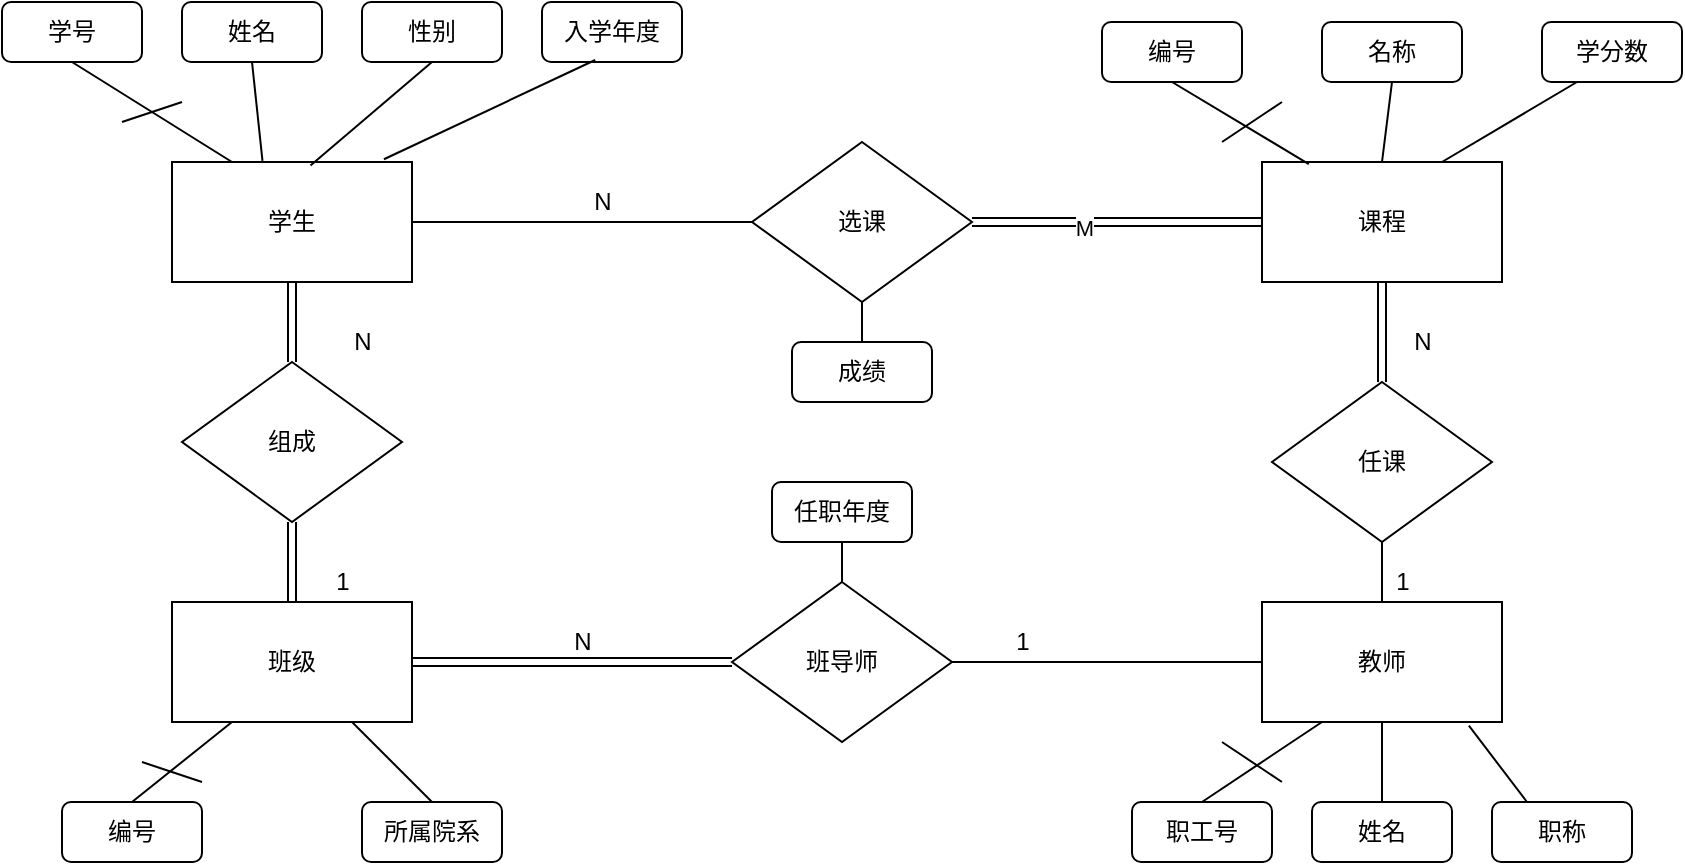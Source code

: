 <mxfile version="15.7.3" type="device"><diagram id="fQVOy5yc8Q2338D3bNN2" name="Page-1"><mxGraphModel dx="1035" dy="547" grid="1" gridSize="10" guides="1" tooltips="1" connect="1" arrows="1" fold="1" page="1" pageScale="1" pageWidth="1169" pageHeight="827" math="0" shadow="0"><root><mxCell id="0"/><mxCell id="1" parent="0"/><mxCell id="bDWZ7dCfmcelGVOaWVv9-1" value="选课" style="rhombus;whiteSpace=wrap;html=1;" vertex="1" parent="1"><mxGeometry x="465" y="140" width="110" height="80" as="geometry"/></mxCell><mxCell id="bDWZ7dCfmcelGVOaWVv9-3" value="任课" style="rhombus;whiteSpace=wrap;html=1;" vertex="1" parent="1"><mxGeometry x="725" y="260" width="110" height="80" as="geometry"/></mxCell><mxCell id="bDWZ7dCfmcelGVOaWVv9-4" value="班导师" style="rhombus;whiteSpace=wrap;html=1;" vertex="1" parent="1"><mxGeometry x="455" y="360" width="110" height="80" as="geometry"/></mxCell><mxCell id="bDWZ7dCfmcelGVOaWVv9-5" value="组成" style="rhombus;whiteSpace=wrap;html=1;" vertex="1" parent="1"><mxGeometry x="180" y="250" width="110" height="80" as="geometry"/></mxCell><mxCell id="bDWZ7dCfmcelGVOaWVv9-6" value="班级" style="rounded=0;whiteSpace=wrap;html=1;" vertex="1" parent="1"><mxGeometry x="175" y="370" width="120" height="60" as="geometry"/></mxCell><mxCell id="bDWZ7dCfmcelGVOaWVv9-7" value="课程" style="rounded=0;whiteSpace=wrap;html=1;" vertex="1" parent="1"><mxGeometry x="720" y="150" width="120" height="60" as="geometry"/></mxCell><mxCell id="bDWZ7dCfmcelGVOaWVv9-8" value="学生" style="rounded=0;whiteSpace=wrap;html=1;" vertex="1" parent="1"><mxGeometry x="175" y="150" width="120" height="60" as="geometry"/></mxCell><mxCell id="bDWZ7dCfmcelGVOaWVv9-9" value="教师" style="rounded=0;whiteSpace=wrap;html=1;" vertex="1" parent="1"><mxGeometry x="720" y="370" width="120" height="60" as="geometry"/></mxCell><mxCell id="bDWZ7dCfmcelGVOaWVv9-10" value="学号" style="rounded=1;whiteSpace=wrap;html=1;" vertex="1" parent="1"><mxGeometry x="90" y="70" width="70" height="30" as="geometry"/></mxCell><mxCell id="bDWZ7dCfmcelGVOaWVv9-11" value="姓名" style="rounded=1;whiteSpace=wrap;html=1;" vertex="1" parent="1"><mxGeometry x="180" y="70" width="70" height="30" as="geometry"/></mxCell><mxCell id="bDWZ7dCfmcelGVOaWVv9-12" value="性别" style="rounded=1;whiteSpace=wrap;html=1;" vertex="1" parent="1"><mxGeometry x="270" y="70" width="70" height="30" as="geometry"/></mxCell><mxCell id="bDWZ7dCfmcelGVOaWVv9-13" value="入学年度" style="rounded=1;whiteSpace=wrap;html=1;" vertex="1" parent="1"><mxGeometry x="360" y="70" width="70" height="30" as="geometry"/></mxCell><mxCell id="bDWZ7dCfmcelGVOaWVv9-14" value="学分数" style="rounded=1;whiteSpace=wrap;html=1;" vertex="1" parent="1"><mxGeometry x="860" y="80" width="70" height="30" as="geometry"/></mxCell><mxCell id="bDWZ7dCfmcelGVOaWVv9-15" value="名称" style="rounded=1;whiteSpace=wrap;html=1;" vertex="1" parent="1"><mxGeometry x="750" y="80" width="70" height="30" as="geometry"/></mxCell><mxCell id="bDWZ7dCfmcelGVOaWVv9-16" value="编号" style="rounded=1;whiteSpace=wrap;html=1;" vertex="1" parent="1"><mxGeometry x="640" y="80" width="70" height="30" as="geometry"/></mxCell><mxCell id="bDWZ7dCfmcelGVOaWVv9-17" value="任职年度" style="rounded=1;whiteSpace=wrap;html=1;" vertex="1" parent="1"><mxGeometry x="475" y="310" width="70" height="30" as="geometry"/></mxCell><mxCell id="bDWZ7dCfmcelGVOaWVv9-18" value="成绩" style="rounded=1;whiteSpace=wrap;html=1;" vertex="1" parent="1"><mxGeometry x="485" y="240" width="70" height="30" as="geometry"/></mxCell><mxCell id="bDWZ7dCfmcelGVOaWVv9-20" value="所属院系" style="rounded=1;whiteSpace=wrap;html=1;" vertex="1" parent="1"><mxGeometry x="270" y="470" width="70" height="30" as="geometry"/></mxCell><mxCell id="bDWZ7dCfmcelGVOaWVv9-21" value="编号" style="rounded=1;whiteSpace=wrap;html=1;" vertex="1" parent="1"><mxGeometry x="120" y="470" width="70" height="30" as="geometry"/></mxCell><mxCell id="bDWZ7dCfmcelGVOaWVv9-22" value="职称" style="rounded=1;whiteSpace=wrap;html=1;" vertex="1" parent="1"><mxGeometry x="835" y="470" width="70" height="30" as="geometry"/></mxCell><mxCell id="bDWZ7dCfmcelGVOaWVv9-23" value="姓名" style="rounded=1;whiteSpace=wrap;html=1;" vertex="1" parent="1"><mxGeometry x="745" y="470" width="70" height="30" as="geometry"/></mxCell><mxCell id="bDWZ7dCfmcelGVOaWVv9-24" value="职工号" style="rounded=1;whiteSpace=wrap;html=1;" vertex="1" parent="1"><mxGeometry x="655" y="470" width="70" height="30" as="geometry"/></mxCell><mxCell id="bDWZ7dCfmcelGVOaWVv9-25" value="" style="shape=link;html=1;rounded=0;entryX=0;entryY=0.5;entryDx=0;entryDy=0;exitX=1;exitY=0.5;exitDx=0;exitDy=0;" edge="1" parent="1" source="bDWZ7dCfmcelGVOaWVv9-1" target="bDWZ7dCfmcelGVOaWVv9-7"><mxGeometry width="100" relative="1" as="geometry"><mxPoint x="480" y="280" as="sourcePoint"/><mxPoint x="580" y="280" as="targetPoint"/><Array as="points"><mxPoint x="650" y="180"/></Array></mxGeometry></mxCell><mxCell id="bDWZ7dCfmcelGVOaWVv9-26" value="M" style="edgeLabel;html=1;align=center;verticalAlign=middle;resizable=0;points=[];" vertex="1" connectable="0" parent="bDWZ7dCfmcelGVOaWVv9-25"><mxGeometry x="-0.236" y="-3" relative="1" as="geometry"><mxPoint as="offset"/></mxGeometry></mxCell><mxCell id="bDWZ7dCfmcelGVOaWVv9-27" value="" style="shape=link;html=1;rounded=0;entryX=0.5;entryY=1;entryDx=0;entryDy=0;" edge="1" parent="1" source="bDWZ7dCfmcelGVOaWVv9-3" target="bDWZ7dCfmcelGVOaWVv9-7"><mxGeometry width="100" relative="1" as="geometry"><mxPoint x="480" y="280" as="sourcePoint"/><mxPoint x="580" y="280" as="targetPoint"/></mxGeometry></mxCell><mxCell id="bDWZ7dCfmcelGVOaWVv9-28" value="N" style="text;html=1;align=center;verticalAlign=middle;resizable=0;points=[];autosize=1;strokeColor=none;fillColor=none;" vertex="1" parent="1"><mxGeometry x="790" y="230" width="20" height="20" as="geometry"/></mxCell><mxCell id="bDWZ7dCfmcelGVOaWVv9-30" value="" style="endArrow=none;html=1;rounded=0;entryX=0.5;entryY=1;entryDx=0;entryDy=0;exitX=0.5;exitY=0;exitDx=0;exitDy=0;" edge="1" parent="1" source="bDWZ7dCfmcelGVOaWVv9-9" target="bDWZ7dCfmcelGVOaWVv9-3"><mxGeometry width="50" height="50" relative="1" as="geometry"><mxPoint x="500" y="310" as="sourcePoint"/><mxPoint x="550" y="260" as="targetPoint"/></mxGeometry></mxCell><mxCell id="bDWZ7dCfmcelGVOaWVv9-31" value="1" style="text;html=1;align=center;verticalAlign=middle;resizable=0;points=[];autosize=1;strokeColor=none;fillColor=none;" vertex="1" parent="1"><mxGeometry x="780" y="350" width="20" height="20" as="geometry"/></mxCell><mxCell id="bDWZ7dCfmcelGVOaWVv9-32" value="" style="endArrow=none;html=1;rounded=0;entryX=0;entryY=0.5;entryDx=0;entryDy=0;exitX=1;exitY=0.5;exitDx=0;exitDy=0;" edge="1" parent="1" source="bDWZ7dCfmcelGVOaWVv9-4" target="bDWZ7dCfmcelGVOaWVv9-9"><mxGeometry width="50" height="50" relative="1" as="geometry"><mxPoint x="500" y="310" as="sourcePoint"/><mxPoint x="550" y="260" as="targetPoint"/></mxGeometry></mxCell><mxCell id="bDWZ7dCfmcelGVOaWVv9-33" value="1" style="text;html=1;align=center;verticalAlign=middle;resizable=0;points=[];autosize=1;strokeColor=none;fillColor=none;" vertex="1" parent="1"><mxGeometry x="590" y="380" width="20" height="20" as="geometry"/></mxCell><mxCell id="bDWZ7dCfmcelGVOaWVv9-36" value="" style="endArrow=none;html=1;rounded=0;exitX=0;exitY=0.5;exitDx=0;exitDy=0;entryX=1;entryY=0.5;entryDx=0;entryDy=0;" edge="1" parent="1" source="bDWZ7dCfmcelGVOaWVv9-1" target="bDWZ7dCfmcelGVOaWVv9-8"><mxGeometry width="50" height="50" relative="1" as="geometry"><mxPoint x="500" y="310" as="sourcePoint"/><mxPoint x="550" y="260" as="targetPoint"/></mxGeometry></mxCell><mxCell id="bDWZ7dCfmcelGVOaWVv9-37" value="N" style="text;html=1;align=center;verticalAlign=middle;resizable=0;points=[];autosize=1;strokeColor=none;fillColor=none;" vertex="1" parent="1"><mxGeometry x="380" y="160" width="20" height="20" as="geometry"/></mxCell><mxCell id="bDWZ7dCfmcelGVOaWVv9-38" value="" style="endArrow=none;html=1;rounded=0;entryX=0.5;entryY=1;entryDx=0;entryDy=0;exitX=0.5;exitY=0;exitDx=0;exitDy=0;" edge="1" parent="1" source="bDWZ7dCfmcelGVOaWVv9-18" target="bDWZ7dCfmcelGVOaWVv9-1"><mxGeometry width="50" height="50" relative="1" as="geometry"><mxPoint x="500" y="310" as="sourcePoint"/><mxPoint x="550" y="260" as="targetPoint"/></mxGeometry></mxCell><mxCell id="bDWZ7dCfmcelGVOaWVv9-39" value="" style="endArrow=none;html=1;rounded=0;exitX=0.5;exitY=0;exitDx=0;exitDy=0;" edge="1" parent="1" source="bDWZ7dCfmcelGVOaWVv9-4" target="bDWZ7dCfmcelGVOaWVv9-17"><mxGeometry width="50" height="50" relative="1" as="geometry"><mxPoint x="500" y="310" as="sourcePoint"/><mxPoint x="550" y="260" as="targetPoint"/></mxGeometry></mxCell><mxCell id="bDWZ7dCfmcelGVOaWVv9-40" value="" style="shape=link;html=1;rounded=0;entryX=0;entryY=0.5;entryDx=0;entryDy=0;exitX=1;exitY=0.5;exitDx=0;exitDy=0;" edge="1" parent="1" source="bDWZ7dCfmcelGVOaWVv9-6" target="bDWZ7dCfmcelGVOaWVv9-4"><mxGeometry width="100" relative="1" as="geometry"><mxPoint x="480" y="280" as="sourcePoint"/><mxPoint x="580" y="280" as="targetPoint"/></mxGeometry></mxCell><mxCell id="bDWZ7dCfmcelGVOaWVv9-41" value="" style="shape=link;html=1;rounded=0;exitX=0.5;exitY=0;exitDx=0;exitDy=0;entryX=0.5;entryY=1;entryDx=0;entryDy=0;" edge="1" parent="1" source="bDWZ7dCfmcelGVOaWVv9-6" target="bDWZ7dCfmcelGVOaWVv9-5"><mxGeometry width="100" relative="1" as="geometry"><mxPoint x="480" y="280" as="sourcePoint"/><mxPoint x="580" y="280" as="targetPoint"/></mxGeometry></mxCell><mxCell id="bDWZ7dCfmcelGVOaWVv9-42" value="" style="shape=link;html=1;rounded=0;exitX=0.5;exitY=1;exitDx=0;exitDy=0;entryX=0.5;entryY=0;entryDx=0;entryDy=0;" edge="1" parent="1" source="bDWZ7dCfmcelGVOaWVv9-8" target="bDWZ7dCfmcelGVOaWVv9-5"><mxGeometry width="100" relative="1" as="geometry"><mxPoint x="480" y="280" as="sourcePoint"/><mxPoint x="580" y="280" as="targetPoint"/></mxGeometry></mxCell><mxCell id="bDWZ7dCfmcelGVOaWVv9-43" value="N" style="text;html=1;align=center;verticalAlign=middle;resizable=0;points=[];autosize=1;strokeColor=none;fillColor=none;" vertex="1" parent="1"><mxGeometry x="260" y="230" width="20" height="20" as="geometry"/></mxCell><mxCell id="bDWZ7dCfmcelGVOaWVv9-44" value="1" style="text;html=1;align=center;verticalAlign=middle;resizable=0;points=[];autosize=1;strokeColor=none;fillColor=none;" vertex="1" parent="1"><mxGeometry x="250" y="350" width="20" height="20" as="geometry"/></mxCell><mxCell id="bDWZ7dCfmcelGVOaWVv9-45" value="" style="endArrow=none;html=1;rounded=0;exitX=0.25;exitY=1;exitDx=0;exitDy=0;entryX=0.5;entryY=0;entryDx=0;entryDy=0;" edge="1" parent="1" source="bDWZ7dCfmcelGVOaWVv9-6" target="bDWZ7dCfmcelGVOaWVv9-21"><mxGeometry width="50" height="50" relative="1" as="geometry"><mxPoint x="500" y="310" as="sourcePoint"/><mxPoint x="550" y="260" as="targetPoint"/></mxGeometry></mxCell><mxCell id="bDWZ7dCfmcelGVOaWVv9-46" value="" style="endArrow=none;html=1;rounded=0;exitX=0.75;exitY=1;exitDx=0;exitDy=0;entryX=0.5;entryY=0;entryDx=0;entryDy=0;" edge="1" parent="1" source="bDWZ7dCfmcelGVOaWVv9-6" target="bDWZ7dCfmcelGVOaWVv9-20"><mxGeometry width="50" height="50" relative="1" as="geometry"><mxPoint x="215" y="440" as="sourcePoint"/><mxPoint x="165" y="480" as="targetPoint"/></mxGeometry></mxCell><mxCell id="bDWZ7dCfmcelGVOaWVv9-47" value="" style="endArrow=none;html=1;rounded=0;exitX=0.5;exitY=1;exitDx=0;exitDy=0;entryX=0.25;entryY=0;entryDx=0;entryDy=0;" edge="1" parent="1" source="bDWZ7dCfmcelGVOaWVv9-10" target="bDWZ7dCfmcelGVOaWVv9-8"><mxGeometry width="50" height="50" relative="1" as="geometry"><mxPoint x="225" y="450" as="sourcePoint"/><mxPoint x="175" y="490" as="targetPoint"/></mxGeometry></mxCell><mxCell id="bDWZ7dCfmcelGVOaWVv9-48" value="" style="endArrow=none;html=1;rounded=0;exitX=0.5;exitY=1;exitDx=0;exitDy=0;entryX=0.377;entryY=-0.01;entryDx=0;entryDy=0;entryPerimeter=0;" edge="1" parent="1" source="bDWZ7dCfmcelGVOaWVv9-11" target="bDWZ7dCfmcelGVOaWVv9-8"><mxGeometry width="50" height="50" relative="1" as="geometry"><mxPoint x="270" y="110" as="sourcePoint"/><mxPoint x="220" y="150" as="targetPoint"/></mxGeometry></mxCell><mxCell id="bDWZ7dCfmcelGVOaWVv9-49" value="" style="endArrow=none;html=1;rounded=0;exitX=0.5;exitY=1;exitDx=0;exitDy=0;entryX=0.577;entryY=0.03;entryDx=0;entryDy=0;entryPerimeter=0;" edge="1" parent="1" source="bDWZ7dCfmcelGVOaWVv9-12" target="bDWZ7dCfmcelGVOaWVv9-8"><mxGeometry width="50" height="50" relative="1" as="geometry"><mxPoint x="225" y="110" as="sourcePoint"/><mxPoint x="230.24" y="159.4" as="targetPoint"/></mxGeometry></mxCell><mxCell id="bDWZ7dCfmcelGVOaWVv9-50" value="" style="endArrow=none;html=1;rounded=0;exitX=0.38;exitY=0.967;exitDx=0;exitDy=0;entryX=0.883;entryY=-0.023;entryDx=0;entryDy=0;entryPerimeter=0;exitPerimeter=0;" edge="1" parent="1" source="bDWZ7dCfmcelGVOaWVv9-13" target="bDWZ7dCfmcelGVOaWVv9-8"><mxGeometry width="50" height="50" relative="1" as="geometry"><mxPoint x="235" y="120" as="sourcePoint"/><mxPoint x="240.24" y="169.4" as="targetPoint"/></mxGeometry></mxCell><mxCell id="bDWZ7dCfmcelGVOaWVv9-51" value="" style="endArrow=none;html=1;rounded=0;exitX=0.5;exitY=1;exitDx=0;exitDy=0;entryX=0.195;entryY=0.017;entryDx=0;entryDy=0;entryPerimeter=0;" edge="1" parent="1" source="bDWZ7dCfmcelGVOaWVv9-16" target="bDWZ7dCfmcelGVOaWVv9-7"><mxGeometry width="50" height="50" relative="1" as="geometry"><mxPoint x="687.38" y="110" as="sourcePoint"/><mxPoint x="692.62" y="159.4" as="targetPoint"/></mxGeometry></mxCell><mxCell id="bDWZ7dCfmcelGVOaWVv9-52" value="" style="endArrow=none;html=1;rounded=0;exitX=0.5;exitY=1;exitDx=0;exitDy=0;entryX=0.5;entryY=0;entryDx=0;entryDy=0;" edge="1" parent="1" source="bDWZ7dCfmcelGVOaWVv9-15" target="bDWZ7dCfmcelGVOaWVv9-7"><mxGeometry width="50" height="50" relative="1" as="geometry"><mxPoint x="685" y="120" as="sourcePoint"/><mxPoint x="753.4" y="161.02" as="targetPoint"/></mxGeometry></mxCell><mxCell id="bDWZ7dCfmcelGVOaWVv9-53" value="" style="endArrow=none;html=1;rounded=0;exitX=0.25;exitY=1;exitDx=0;exitDy=0;entryX=0.75;entryY=0;entryDx=0;entryDy=0;" edge="1" parent="1" source="bDWZ7dCfmcelGVOaWVv9-14" target="bDWZ7dCfmcelGVOaWVv9-7"><mxGeometry width="50" height="50" relative="1" as="geometry"><mxPoint x="695" y="130" as="sourcePoint"/><mxPoint x="763.4" y="171.02" as="targetPoint"/></mxGeometry></mxCell><mxCell id="bDWZ7dCfmcelGVOaWVv9-54" value="" style="endArrow=none;html=1;rounded=0;exitX=0.25;exitY=1;exitDx=0;exitDy=0;entryX=0.5;entryY=0;entryDx=0;entryDy=0;" edge="1" parent="1" source="bDWZ7dCfmcelGVOaWVv9-9" target="bDWZ7dCfmcelGVOaWVv9-24"><mxGeometry width="50" height="50" relative="1" as="geometry"><mxPoint x="705" y="140" as="sourcePoint"/><mxPoint x="773.4" y="181.02" as="targetPoint"/></mxGeometry></mxCell><mxCell id="bDWZ7dCfmcelGVOaWVv9-55" value="" style="endArrow=none;html=1;rounded=0;exitX=0.862;exitY=1.03;exitDx=0;exitDy=0;entryX=0.25;entryY=0;entryDx=0;entryDy=0;exitPerimeter=0;" edge="1" parent="1" source="bDWZ7dCfmcelGVOaWVv9-9" target="bDWZ7dCfmcelGVOaWVv9-22"><mxGeometry width="50" height="50" relative="1" as="geometry"><mxPoint x="760" y="440" as="sourcePoint"/><mxPoint x="700" y="480" as="targetPoint"/></mxGeometry></mxCell><mxCell id="bDWZ7dCfmcelGVOaWVv9-56" value="" style="endArrow=none;html=1;rounded=0;exitX=0.5;exitY=1;exitDx=0;exitDy=0;" edge="1" parent="1" source="bDWZ7dCfmcelGVOaWVv9-9" target="bDWZ7dCfmcelGVOaWVv9-23"><mxGeometry width="50" height="50" relative="1" as="geometry"><mxPoint x="770" y="450" as="sourcePoint"/><mxPoint x="710" y="490" as="targetPoint"/></mxGeometry></mxCell><mxCell id="bDWZ7dCfmcelGVOaWVv9-57" value="N" style="text;html=1;align=center;verticalAlign=middle;resizable=0;points=[];autosize=1;strokeColor=none;fillColor=none;" vertex="1" parent="1"><mxGeometry x="370" y="380" width="20" height="20" as="geometry"/></mxCell><mxCell id="bDWZ7dCfmcelGVOaWVv9-58" value="" style="endArrow=none;html=1;rounded=0;" edge="1" parent="1"><mxGeometry width="50" height="50" relative="1" as="geometry"><mxPoint x="160" y="450" as="sourcePoint"/><mxPoint x="190" y="460" as="targetPoint"/></mxGeometry></mxCell><mxCell id="bDWZ7dCfmcelGVOaWVv9-59" value="" style="endArrow=none;html=1;rounded=0;" edge="1" parent="1"><mxGeometry width="50" height="50" relative="1" as="geometry"><mxPoint x="150" y="130" as="sourcePoint"/><mxPoint x="180" y="120" as="targetPoint"/></mxGeometry></mxCell><mxCell id="bDWZ7dCfmcelGVOaWVv9-60" value="" style="endArrow=none;html=1;rounded=0;" edge="1" parent="1"><mxGeometry width="50" height="50" relative="1" as="geometry"><mxPoint x="700" y="140" as="sourcePoint"/><mxPoint x="730" y="120" as="targetPoint"/></mxGeometry></mxCell><mxCell id="bDWZ7dCfmcelGVOaWVv9-61" value="" style="endArrow=none;html=1;rounded=0;" edge="1" parent="1"><mxGeometry width="50" height="50" relative="1" as="geometry"><mxPoint x="700" y="440" as="sourcePoint"/><mxPoint x="730" y="460" as="targetPoint"/></mxGeometry></mxCell></root></mxGraphModel></diagram></mxfile>